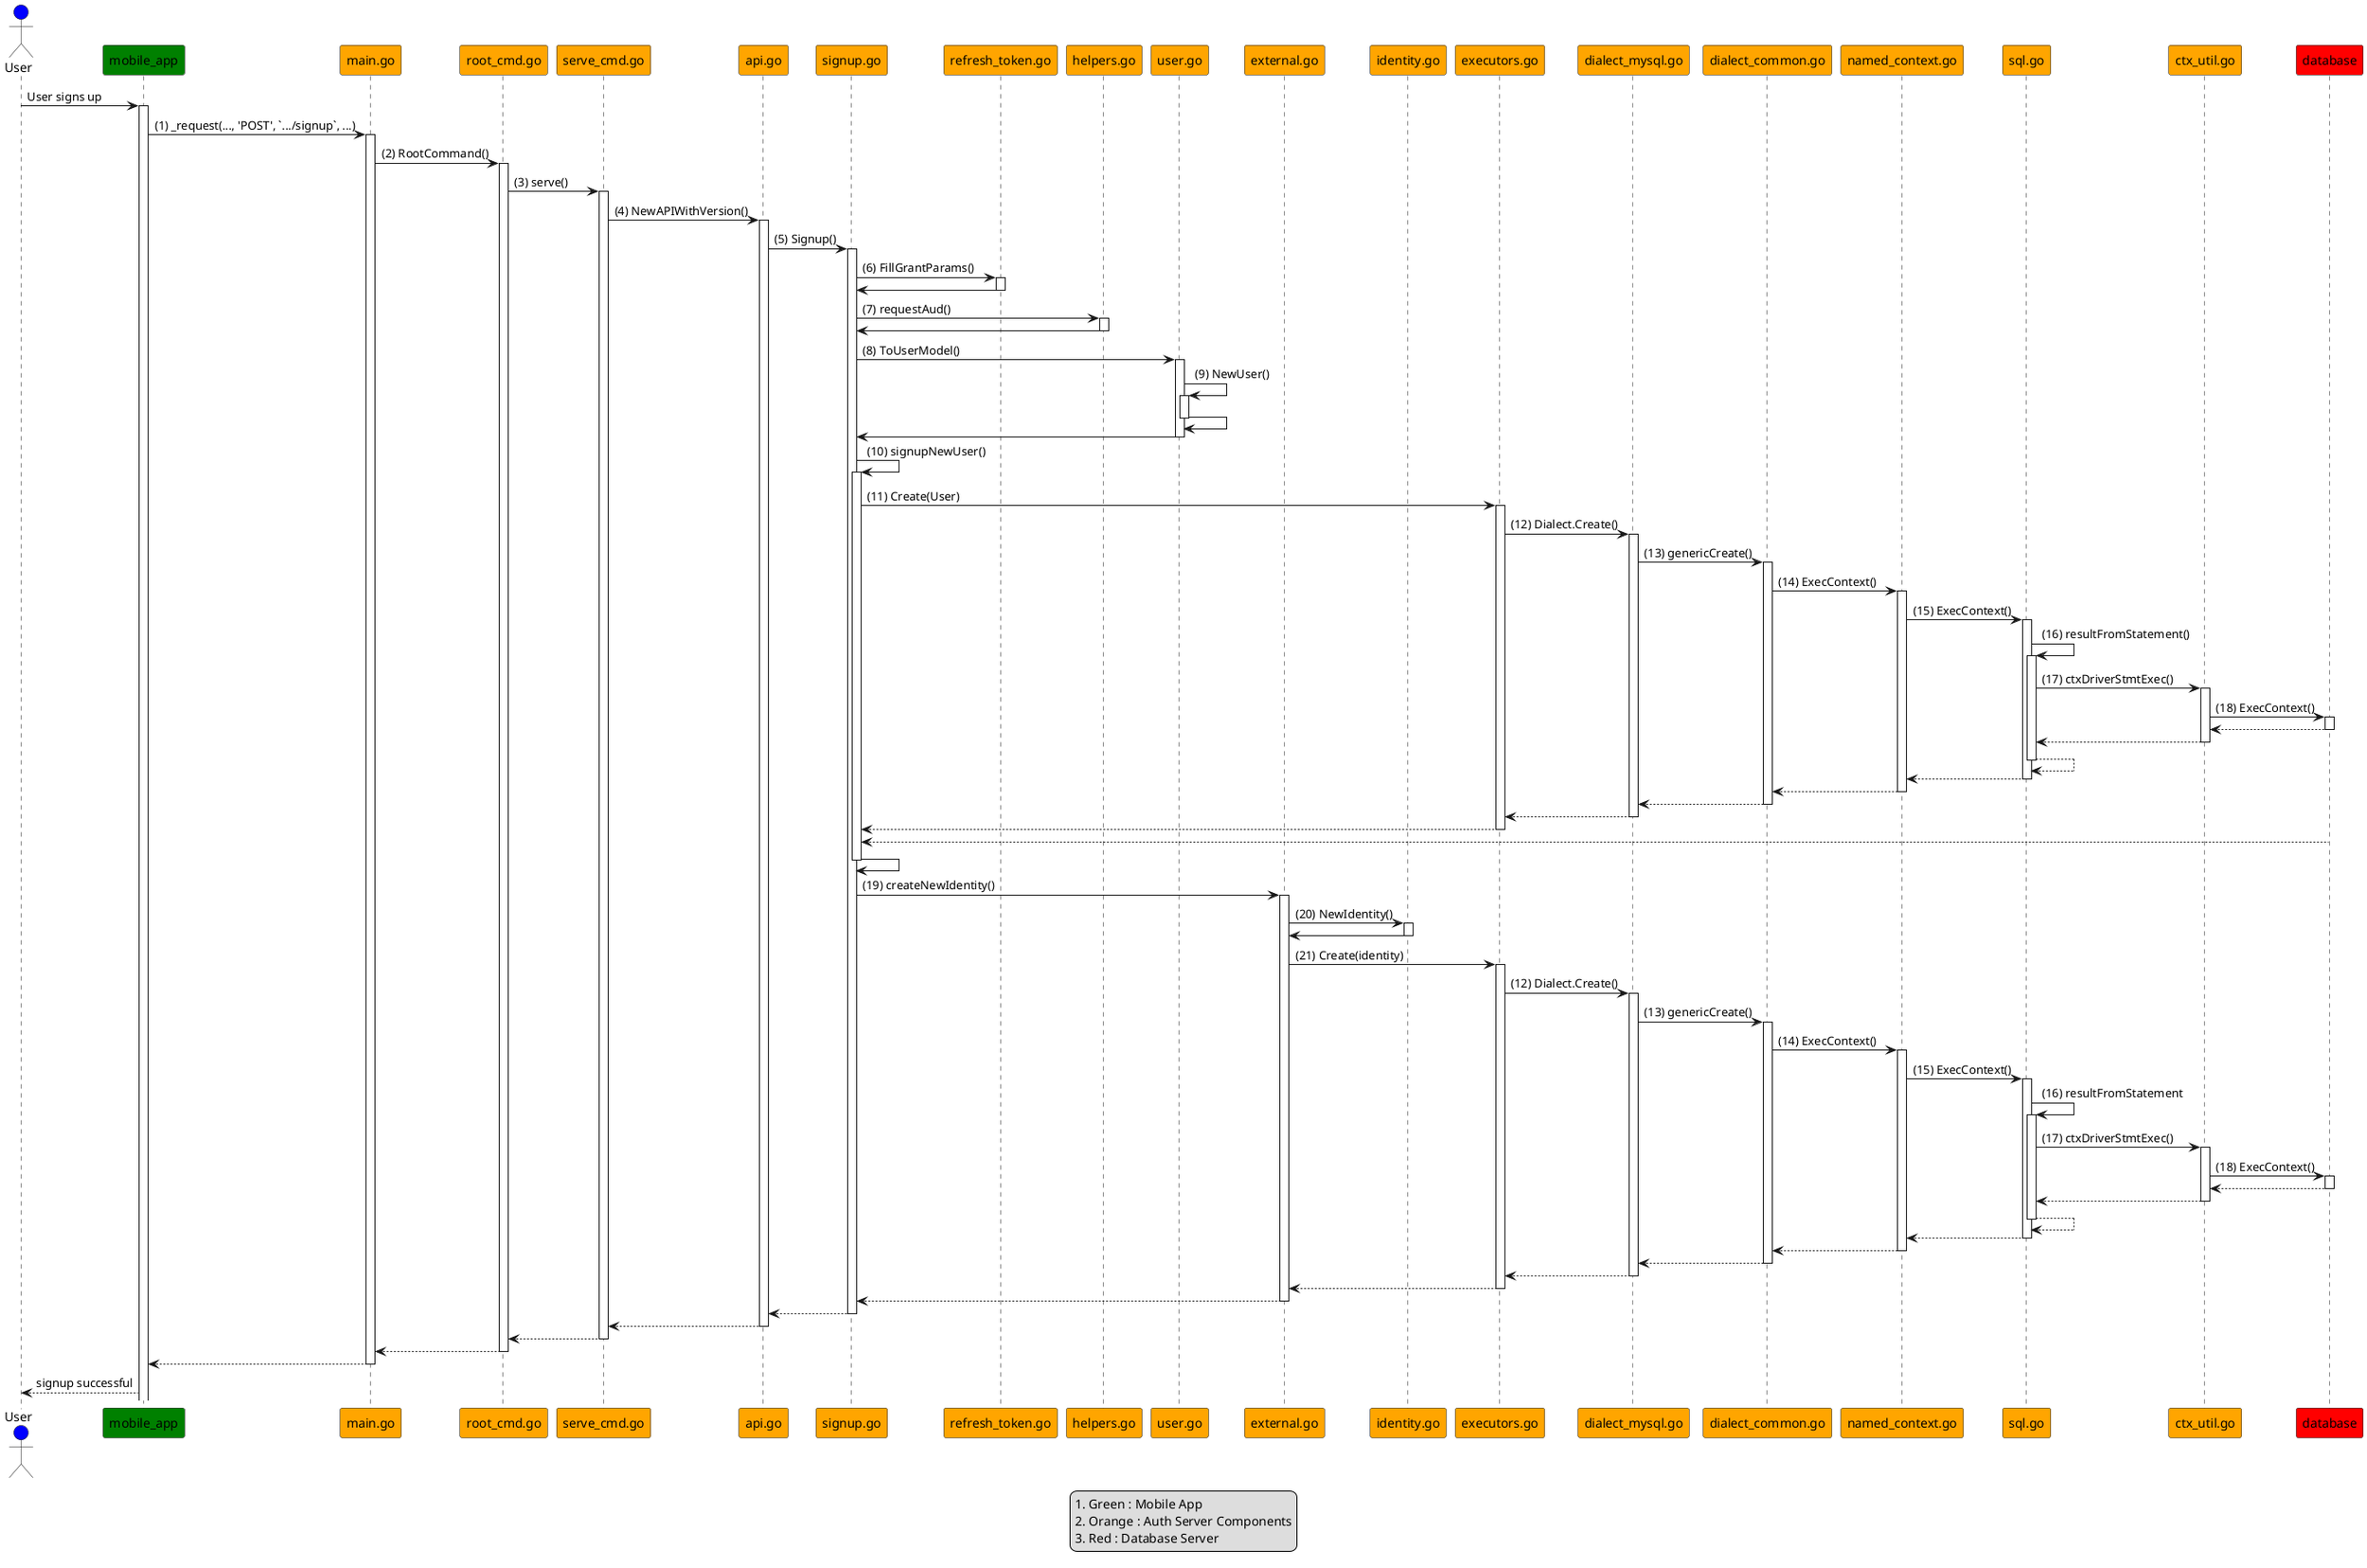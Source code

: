 @startuml
' Skin and arrow styles
skinparam ArrowFontStyle plain

' Define participants
!define USER_COLOR #Blue
!define MOBILE_APP_COLOR #Green
!define AUTH_SERVER_COLOR #Orange
!define DATABASE_COLOR #Red

actor User as user USER_COLOR
participant "mobile_app" as mobileapp MOBILE_APP_COLOR

participant "main.go" as main AUTH_SERVER_COLOR
participant "root_cmd.go" as root_cmd AUTH_SERVER_COLOR
participant "serve_cmd.go" as serve_cmd AUTH_SERVER_COLOR
participant "api.go" as api AUTH_SERVER_COLOR

participant "signup.go" as signup AUTH_SERVER_COLOR
participant "refresh_token.go" as refreshtoken AUTH_SERVER_COLOR
participant "helpers.go" as helpers AUTH_SERVER_COLOR
participant "user.go" as usergo AUTH_SERVER_COLOR
participant "external.go" as external AUTH_SERVER_COLOR
participant "identity.go" as identity AUTH_SERVER_COLOR

participant "executors.go" as executors AUTH_SERVER_COLOR
participant "dialect_mysql.go" as dialect_mysql AUTH_SERVER_COLOR
participant "dialect_common.go" as dialect_common AUTH_SERVER_COLOR
participant "named_context.go" as named_context AUTH_SERVER_COLOR
participant "sql.go" as sql AUTH_SERVER_COLOR
participant "ctx_util.go" as ctx_util AUTH_SERVER_COLOR

participant "database" as db DATABASE_COLOR

user -> mobileapp : User signs up
activate mobileapp
mobileapp -> main : (1) _request(..., 'POST', `.../signup`, ...)
activate main
main -> root_cmd : (2) RootCommand()
activate root_cmd
root_cmd -> serve_cmd : (3) serve()
activate serve_cmd
serve_cmd -> api : (4) NewAPIWithVersion()
activate api
api -> signup : (5) Signup()
activate signup

signup -> refreshtoken : (6) FillGrantParams()
activate refreshtoken
refreshtoken -> signup
deactivate refreshtoken
signup -> helpers : (7) requestAud()
activate helpers
helpers -> signup
deactivate helpers

signup -> usergo : (8) ToUserModel()
activate usergo
usergo -> usergo : (9) NewUser()
activate usergo
usergo -> usergo
deactivate usergo
usergo -> signup
deactivate usergo

signup -> signup : (10) signupNewUser()
activate signup
signup -> executors : (11) Create(User)
activate executors
executors -> dialect_mysql : (12) Dialect.Create() 
activate dialect_mysql
dialect_mysql -> dialect_common : (13) genericCreate()
activate dialect_common
dialect_common -> named_context : (14) ExecContext()
activate named_context
named_context -> sql : (15) ExecContext()
activate sql
sql -> sql : (16) resultFromStatement()
activate sql

sql -> ctx_util : (17) ctxDriverStmtExec()
activate ctx_util
ctx_util -> db : (18) ExecContext()
activate db
db --> ctx_util
deactivate db
ctx_util --> sql
deactivate ctx_util
sql --> sql 
deactivate sql
sql --> named_context
deactivate sql
named_context --> dialect_common
deactivate named_context
dialect_common --> dialect_mysql
deactivate dialect_common
dialect_mysql --> executors
deactivate dialect_mysql
executors --> signup
deactivate executors



db --> signup
deactivate db

signup -> signup
deactivate signup

signup -> external : (19) createNewIdentity()
activate external
external -> identity : (20) NewIdentity()
activate identity
identity -> external
deactivate identity

external -> executors : (21) Create(identity)

activate executors
executors -> dialect_mysql : (12) Dialect.Create() 
activate dialect_mysql
dialect_mysql -> dialect_common : (13) genericCreate()
activate dialect_common
dialect_common -> named_context : (14) ExecContext()
activate named_context
named_context -> sql : (15) ExecContext()
activate sql
sql -> sql : (16) resultFromStatement
activate sql

sql -> ctx_util : (17) ctxDriverStmtExec()
activate ctx_util
ctx_util -> db : (18) ExecContext()
activate db
db --> ctx_util
deactivate db
ctx_util --> sql
deactivate ctx_util
sql --> sql 
deactivate sql
sql --> named_context
deactivate sql
named_context --> dialect_common
deactivate named_context
dialect_common --> dialect_mysql
deactivate dialect_common
dialect_mysql --> executors
deactivate dialect_mysql
executors --> external
deactivate executors
external --> signup
deactivate external

signup --> api 
deactivate signup
api --> serve_cmd
deactivate api
serve_cmd --> root_cmd 
deactivate serve_cmd
root_cmd --> main 
deactivate root_cmd
main --> mobileapp
deactivate main
mobileapp --> user : signup successful

legend
  MOBILE_APP_COLOR : Mobile App
  AUTH_SERVER_COLOR : Auth Server Components
  DATABASE_COLOR : Database Server
endlegend

@enduml
